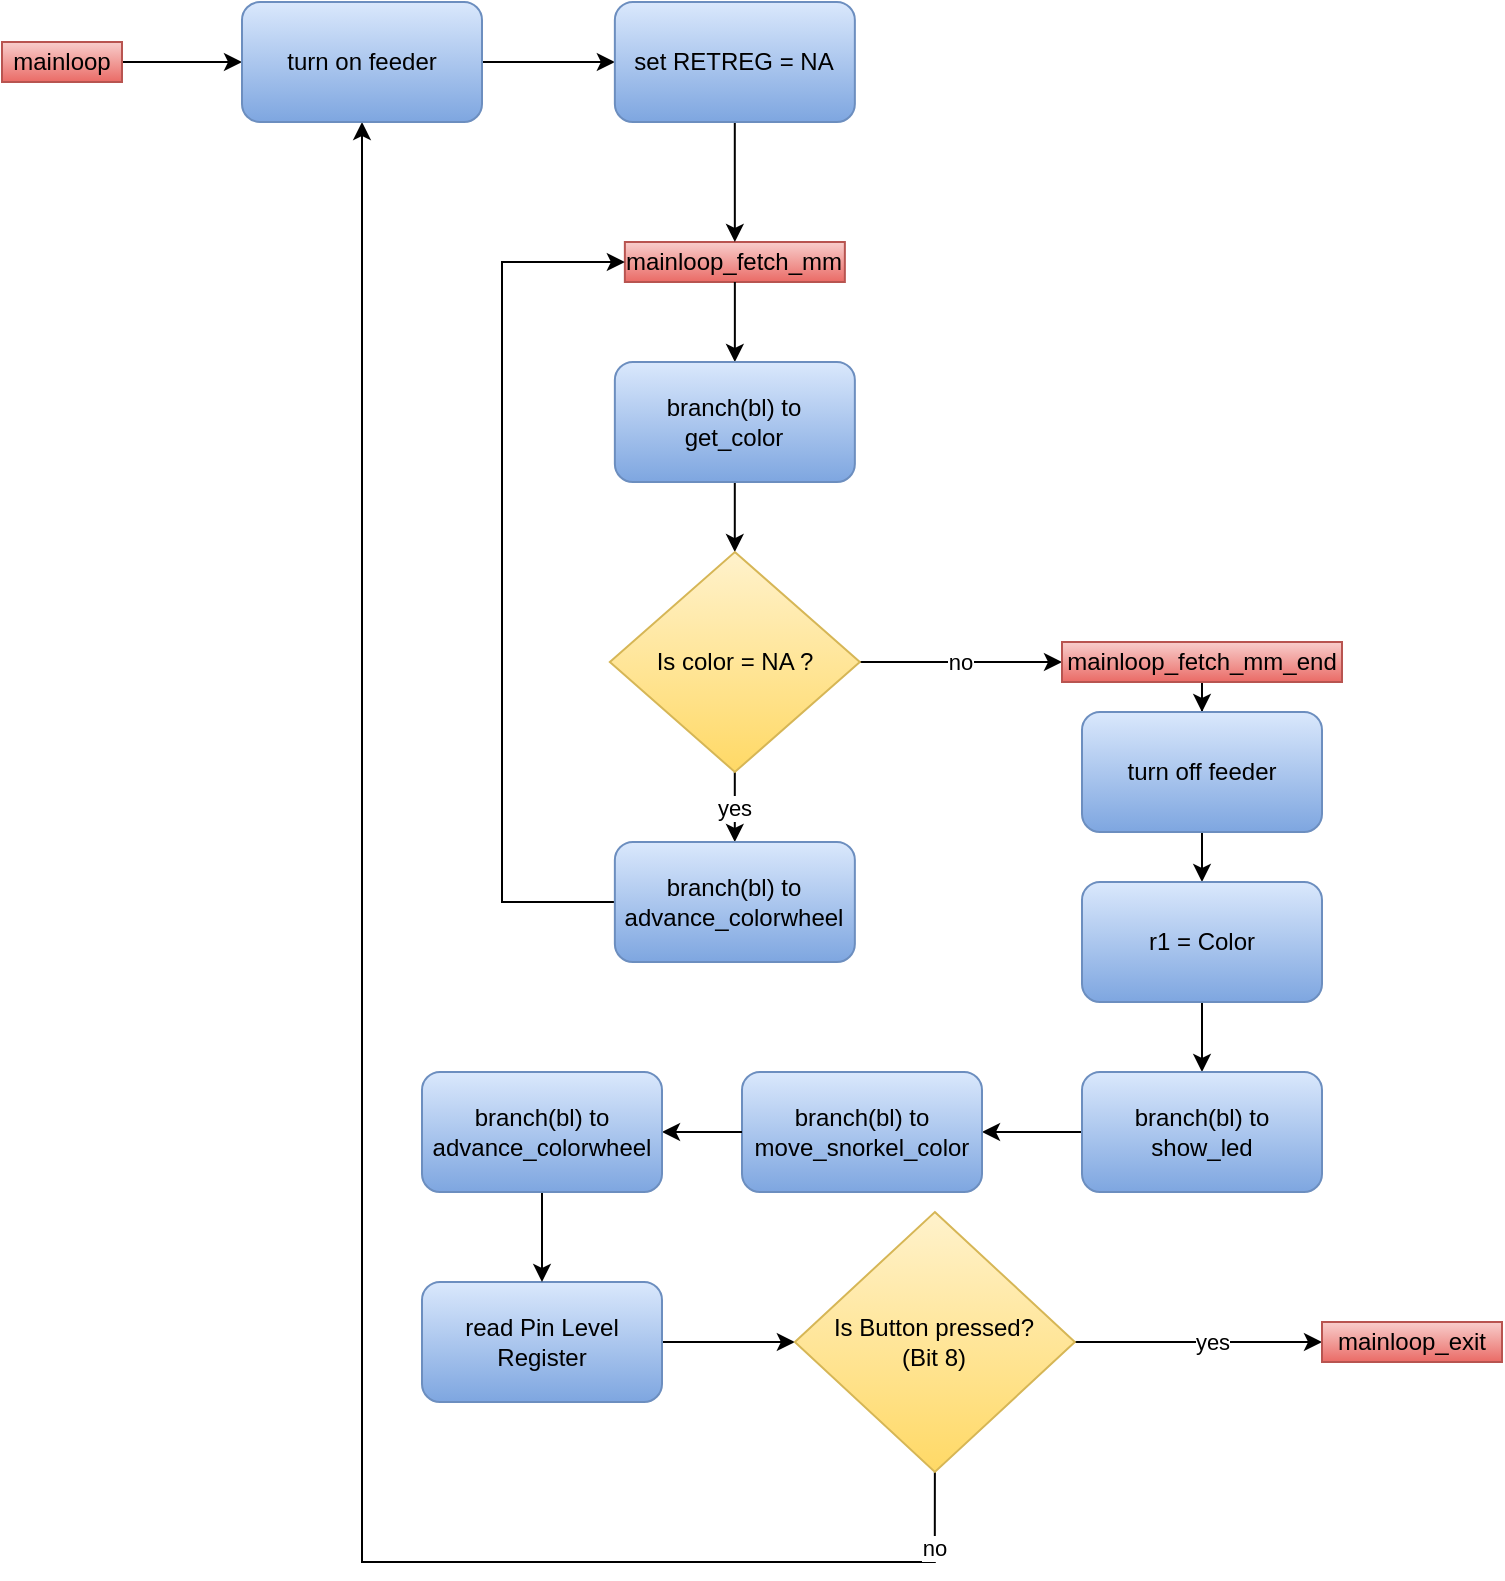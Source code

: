 <mxfile version="12.7.9" type="github">
  <diagram id="k4cw5h_0fVER-fqyHs3r" name="Seite-1">
    <mxGraphModel dx="1408" dy="797" grid="1" gridSize="10" guides="1" tooltips="1" connect="1" arrows="1" fold="1" page="1" pageScale="1" pageWidth="827" pageHeight="1169" math="0" shadow="0">
      <root>
        <mxCell id="0" />
        <mxCell id="1" parent="0" />
        <mxCell id="hY-MnW-EoitDarra9r_p-9" value="" style="edgeStyle=orthogonalEdgeStyle;rounded=0;orthogonalLoop=1;jettySize=auto;html=1;exitX=0.5;exitY=1;exitDx=0;exitDy=0;entryX=0;entryY=0.5;entryDx=0;entryDy=0;" parent="1" source="hY-MnW-EoitDarra9r_p-16" target="_sODZMTpV888g5sVHCmp-1" edge="1">
          <mxGeometry relative="1" as="geometry">
            <mxPoint x="386.43" y="-110" as="sourcePoint" />
            <mxPoint x="386.43" y="-30" as="targetPoint" />
            <Array as="points">
              <mxPoint x="50" y="60" />
            </Array>
          </mxGeometry>
        </mxCell>
        <mxCell id="hY-MnW-EoitDarra9r_p-16" value="mainloop" style="text;html=1;strokeColor=#b85450;fillColor=#f8cecc;align=center;verticalAlign=middle;whiteSpace=wrap;rounded=0;gradientColor=#ea6b66;" parent="1" vertex="1">
          <mxGeometry x="20" y="50" width="60" height="20" as="geometry" />
        </mxCell>
        <mxCell id="hY-MnW-EoitDarra9r_p-29" value="" style="edgeStyle=orthogonalEdgeStyle;rounded=0;orthogonalLoop=1;jettySize=auto;html=1;" parent="1" source="hY-MnW-EoitDarra9r_p-20" target="hY-MnW-EoitDarra9r_p-22" edge="1">
          <mxGeometry relative="1" as="geometry" />
        </mxCell>
        <mxCell id="hY-MnW-EoitDarra9r_p-20" value="read Pin Level Register" style="rounded=1;whiteSpace=wrap;html=1;gradientColor=#7ea6e0;fillColor=#dae8fc;strokeColor=#6c8ebf;" parent="1" vertex="1">
          <mxGeometry x="230" y="670" width="120" height="60" as="geometry" />
        </mxCell>
        <mxCell id="hY-MnW-EoitDarra9r_p-27" value="no" style="edgeStyle=orthogonalEdgeStyle;rounded=0;orthogonalLoop=1;jettySize=auto;html=1;entryX=0.5;entryY=1;entryDx=0;entryDy=0;exitX=0.5;exitY=1;exitDx=0;exitDy=0;" parent="1" source="hY-MnW-EoitDarra9r_p-22" target="_sODZMTpV888g5sVHCmp-1" edge="1">
          <mxGeometry x="-0.927" relative="1" as="geometry">
            <mxPoint x="580" y="1100" as="targetPoint" />
            <Array as="points">
              <mxPoint x="486" y="810" />
              <mxPoint x="200" y="810" />
            </Array>
            <mxPoint as="offset" />
          </mxGeometry>
        </mxCell>
        <mxCell id="Ijgg2MWexYn2Fw6oENN2-9" value="yes" style="edgeStyle=orthogonalEdgeStyle;rounded=0;orthogonalLoop=1;jettySize=auto;html=1;entryX=0;entryY=0.5;entryDx=0;entryDy=0;exitX=1;exitY=0.5;exitDx=0;exitDy=0;" parent="1" source="hY-MnW-EoitDarra9r_p-22" edge="1" target="YmnJSVa9suwpmFod_Zgd-20">
          <mxGeometry x="0.105" relative="1" as="geometry">
            <Array as="points">
              <mxPoint x="640" y="700" />
              <mxPoint x="640" y="700" />
            </Array>
            <mxPoint x="715" y="1120" as="targetPoint" />
            <mxPoint as="offset" />
          </mxGeometry>
        </mxCell>
        <mxCell id="hY-MnW-EoitDarra9r_p-22" value="Is Button pressed?&lt;br&gt;(Bit 8)" style="rhombus;whiteSpace=wrap;html=1;gradientColor=#ffd966;fillColor=#fff2cc;strokeColor=#d6b656;" parent="1" vertex="1">
          <mxGeometry x="416.43" y="635" width="140" height="130" as="geometry" />
        </mxCell>
        <mxCell id="hY-MnW-EoitDarra9r_p-30" value="mainloop_fetch_mm" style="text;html=1;strokeColor=#b85450;fillColor=#f8cecc;align=center;verticalAlign=middle;whiteSpace=wrap;rounded=0;gradientColor=#ea6b66;" parent="1" vertex="1">
          <mxGeometry x="331.43" y="150" width="110" height="20" as="geometry" />
        </mxCell>
        <mxCell id="hY-MnW-EoitDarra9r_p-41" value="" style="edgeStyle=orthogonalEdgeStyle;rounded=0;orthogonalLoop=1;jettySize=auto;html=1;exitX=0.5;exitY=1;exitDx=0;exitDy=0;" parent="1" source="hY-MnW-EoitDarra9r_p-30" target="hY-MnW-EoitDarra9r_p-32" edge="1">
          <mxGeometry relative="1" as="geometry">
            <mxPoint x="386.4" y="180" as="sourcePoint" />
          </mxGeometry>
        </mxCell>
        <mxCell id="hY-MnW-EoitDarra9r_p-42" value="" style="edgeStyle=orthogonalEdgeStyle;rounded=0;orthogonalLoop=1;jettySize=auto;html=1;" parent="1" source="hY-MnW-EoitDarra9r_p-32" target="hY-MnW-EoitDarra9r_p-35" edge="1">
          <mxGeometry relative="1" as="geometry" />
        </mxCell>
        <mxCell id="hY-MnW-EoitDarra9r_p-32" value="branch(bl) to&lt;br&gt;get_color" style="rounded=1;whiteSpace=wrap;html=1;gradientColor=#7ea6e0;fillColor=#dae8fc;strokeColor=#6c8ebf;" parent="1" vertex="1">
          <mxGeometry x="326.43" y="210" width="120" height="60" as="geometry" />
        </mxCell>
        <mxCell id="hY-MnW-EoitDarra9r_p-38" value="no" style="edgeStyle=orthogonalEdgeStyle;rounded=0;orthogonalLoop=1;jettySize=auto;html=1;entryX=0;entryY=0.5;entryDx=0;entryDy=0;exitX=1;exitY=0.5;exitDx=0;exitDy=0;" parent="1" source="hY-MnW-EoitDarra9r_p-35" target="YmnJSVa9suwpmFod_Zgd-1" edge="1">
          <mxGeometry relative="1" as="geometry">
            <mxPoint x="450" y="365" as="sourcePoint" />
            <mxPoint x="451.5" y="745" as="targetPoint" />
            <Array as="points" />
          </mxGeometry>
        </mxCell>
        <mxCell id="hY-MnW-EoitDarra9r_p-40" value="yes" style="edgeStyle=orthogonalEdgeStyle;rounded=0;orthogonalLoop=1;jettySize=auto;html=1;" parent="1" source="hY-MnW-EoitDarra9r_p-35" target="hY-MnW-EoitDarra9r_p-39" edge="1">
          <mxGeometry relative="1" as="geometry" />
        </mxCell>
        <mxCell id="hY-MnW-EoitDarra9r_p-35" value="Is color = NA ?" style="rhombus;whiteSpace=wrap;html=1;gradientColor=#ffd966;fillColor=#fff2cc;strokeColor=#d6b656;" parent="1" vertex="1">
          <mxGeometry x="323.93" y="305" width="125" height="110" as="geometry" />
        </mxCell>
        <mxCell id="hY-MnW-EoitDarra9r_p-44" value="" style="edgeStyle=orthogonalEdgeStyle;rounded=0;orthogonalLoop=1;jettySize=auto;html=1;entryX=0;entryY=0.5;entryDx=0;entryDy=0;" parent="1" source="hY-MnW-EoitDarra9r_p-39" target="hY-MnW-EoitDarra9r_p-30" edge="1">
          <mxGeometry relative="1" as="geometry">
            <mxPoint x="279.93" y="90" as="targetPoint" />
            <Array as="points">
              <mxPoint x="270" y="480" />
              <mxPoint x="270" y="160" />
            </Array>
          </mxGeometry>
        </mxCell>
        <mxCell id="hY-MnW-EoitDarra9r_p-39" value="branch(bl) to advance_colorwheel" style="rounded=1;whiteSpace=wrap;html=1;gradientColor=#7ea6e0;fillColor=#dae8fc;strokeColor=#6c8ebf;" parent="1" vertex="1">
          <mxGeometry x="326.43" y="450" width="120" height="60" as="geometry" />
        </mxCell>
        <mxCell id="Ijgg2MWexYn2Fw6oENN2-2" value="" style="edgeStyle=orthogonalEdgeStyle;rounded=0;orthogonalLoop=1;jettySize=auto;html=1;" parent="1" source="YmnJSVa9suwpmFod_Zgd-1" target="YmnJSVa9suwpmFod_Zgd-2" edge="1">
          <mxGeometry relative="1" as="geometry" />
        </mxCell>
        <mxCell id="YmnJSVa9suwpmFod_Zgd-1" value="mainloop_fetch_mm_end" style="text;html=1;strokeColor=#b85450;fillColor=#f8cecc;align=center;verticalAlign=middle;whiteSpace=wrap;rounded=0;gradientColor=#ea6b66;" parent="1" vertex="1">
          <mxGeometry x="550" y="350" width="140" height="20" as="geometry" />
        </mxCell>
        <mxCell id="YmnJSVa9suwpmFod_Zgd-11" value="" style="edgeStyle=orthogonalEdgeStyle;rounded=0;orthogonalLoop=1;jettySize=auto;html=1;" parent="1" source="YmnJSVa9suwpmFod_Zgd-2" target="YmnJSVa9suwpmFod_Zgd-3" edge="1">
          <mxGeometry relative="1" as="geometry" />
        </mxCell>
        <mxCell id="YmnJSVa9suwpmFod_Zgd-2" value="turn off feeder" style="rounded=1;whiteSpace=wrap;html=1;gradientColor=#7ea6e0;fillColor=#dae8fc;strokeColor=#6c8ebf;" parent="1" vertex="1">
          <mxGeometry x="560" y="385" width="120" height="60" as="geometry" />
        </mxCell>
        <mxCell id="YmnJSVa9suwpmFod_Zgd-12" value="" style="edgeStyle=orthogonalEdgeStyle;rounded=0;orthogonalLoop=1;jettySize=auto;html=1;" parent="1" source="YmnJSVa9suwpmFod_Zgd-3" target="YmnJSVa9suwpmFod_Zgd-4" edge="1">
          <mxGeometry relative="1" as="geometry" />
        </mxCell>
        <mxCell id="YmnJSVa9suwpmFod_Zgd-3" value="r1 = Color" style="rounded=1;whiteSpace=wrap;html=1;gradientColor=#7ea6e0;fillColor=#dae8fc;strokeColor=#6c8ebf;" parent="1" vertex="1">
          <mxGeometry x="560" y="470" width="120" height="60" as="geometry" />
        </mxCell>
        <mxCell id="YmnJSVa9suwpmFod_Zgd-13" value="" style="edgeStyle=orthogonalEdgeStyle;rounded=0;orthogonalLoop=1;jettySize=auto;html=1;entryX=1;entryY=0.5;entryDx=0;entryDy=0;" parent="1" source="YmnJSVa9suwpmFod_Zgd-4" target="YmnJSVa9suwpmFod_Zgd-5" edge="1">
          <mxGeometry relative="1" as="geometry">
            <mxPoint x="530" y="595" as="targetPoint" />
          </mxGeometry>
        </mxCell>
        <mxCell id="YmnJSVa9suwpmFod_Zgd-4" value="branch(bl) to show_led" style="rounded=1;whiteSpace=wrap;html=1;gradientColor=#7ea6e0;fillColor=#dae8fc;strokeColor=#6c8ebf;" parent="1" vertex="1">
          <mxGeometry x="560" y="565" width="120" height="60" as="geometry" />
        </mxCell>
        <mxCell id="YmnJSVa9suwpmFod_Zgd-5" value="branch(bl) to move_snorkel_color" style="rounded=1;whiteSpace=wrap;html=1;gradientColor=#7ea6e0;fillColor=#dae8fc;strokeColor=#6c8ebf;" parent="1" vertex="1">
          <mxGeometry x="390" y="565" width="120" height="60" as="geometry" />
        </mxCell>
        <mxCell id="YmnJSVa9suwpmFod_Zgd-16" value="" style="edgeStyle=orthogonalEdgeStyle;rounded=0;orthogonalLoop=1;jettySize=auto;html=1;exitX=0;exitY=0.5;exitDx=0;exitDy=0;" parent="1" source="YmnJSVa9suwpmFod_Zgd-5" target="YmnJSVa9suwpmFod_Zgd-8" edge="1">
          <mxGeometry relative="1" as="geometry">
            <mxPoint x="390" y="595" as="sourcePoint" />
            <Array as="points" />
          </mxGeometry>
        </mxCell>
        <mxCell id="YmnJSVa9suwpmFod_Zgd-17" value="" style="edgeStyle=orthogonalEdgeStyle;rounded=0;orthogonalLoop=1;jettySize=auto;html=1;entryX=0.5;entryY=0;entryDx=0;entryDy=0;" parent="1" source="YmnJSVa9suwpmFod_Zgd-8" target="hY-MnW-EoitDarra9r_p-20" edge="1">
          <mxGeometry relative="1" as="geometry">
            <mxPoint x="580" y="850" as="targetPoint" />
          </mxGeometry>
        </mxCell>
        <mxCell id="YmnJSVa9suwpmFod_Zgd-8" value="branch(bl) to advance_colorwheel" style="rounded=1;whiteSpace=wrap;html=1;gradientColor=#7ea6e0;fillColor=#dae8fc;strokeColor=#6c8ebf;" parent="1" vertex="1">
          <mxGeometry x="230" y="565" width="120" height="60" as="geometry" />
        </mxCell>
        <mxCell id="YmnJSVa9suwpmFod_Zgd-20" value="mainloop_exit" style="text;html=1;strokeColor=#b85450;fillColor=#f8cecc;align=center;verticalAlign=middle;whiteSpace=wrap;rounded=0;gradientColor=#ea6b66;" parent="1" vertex="1">
          <mxGeometry x="680" y="690" width="90" height="20" as="geometry" />
        </mxCell>
        <mxCell id="_sODZMTpV888g5sVHCmp-4" value="" style="edgeStyle=orthogonalEdgeStyle;rounded=0;orthogonalLoop=1;jettySize=auto;html=1;" parent="1" source="_sODZMTpV888g5sVHCmp-1" target="_sODZMTpV888g5sVHCmp-2" edge="1">
          <mxGeometry relative="1" as="geometry" />
        </mxCell>
        <mxCell id="_sODZMTpV888g5sVHCmp-1" value="turn on feeder" style="rounded=1;whiteSpace=wrap;html=1;gradientColor=#7ea6e0;fillColor=#dae8fc;strokeColor=#6c8ebf;" parent="1" vertex="1">
          <mxGeometry x="140" y="30" width="120" height="60" as="geometry" />
        </mxCell>
        <mxCell id="_sODZMTpV888g5sVHCmp-5" style="edgeStyle=orthogonalEdgeStyle;rounded=0;orthogonalLoop=1;jettySize=auto;html=1;entryX=0.5;entryY=0;entryDx=0;entryDy=0;" parent="1" source="_sODZMTpV888g5sVHCmp-2" target="hY-MnW-EoitDarra9r_p-30" edge="1">
          <mxGeometry relative="1" as="geometry">
            <Array as="points">
              <mxPoint x="386" y="110" />
              <mxPoint x="386" y="110" />
            </Array>
          </mxGeometry>
        </mxCell>
        <mxCell id="_sODZMTpV888g5sVHCmp-2" value="set RETREG = NA" style="rounded=1;whiteSpace=wrap;html=1;gradientColor=#7ea6e0;fillColor=#dae8fc;strokeColor=#6c8ebf;" parent="1" vertex="1">
          <mxGeometry x="326.43" y="30" width="120" height="60" as="geometry" />
        </mxCell>
      </root>
    </mxGraphModel>
  </diagram>
</mxfile>
